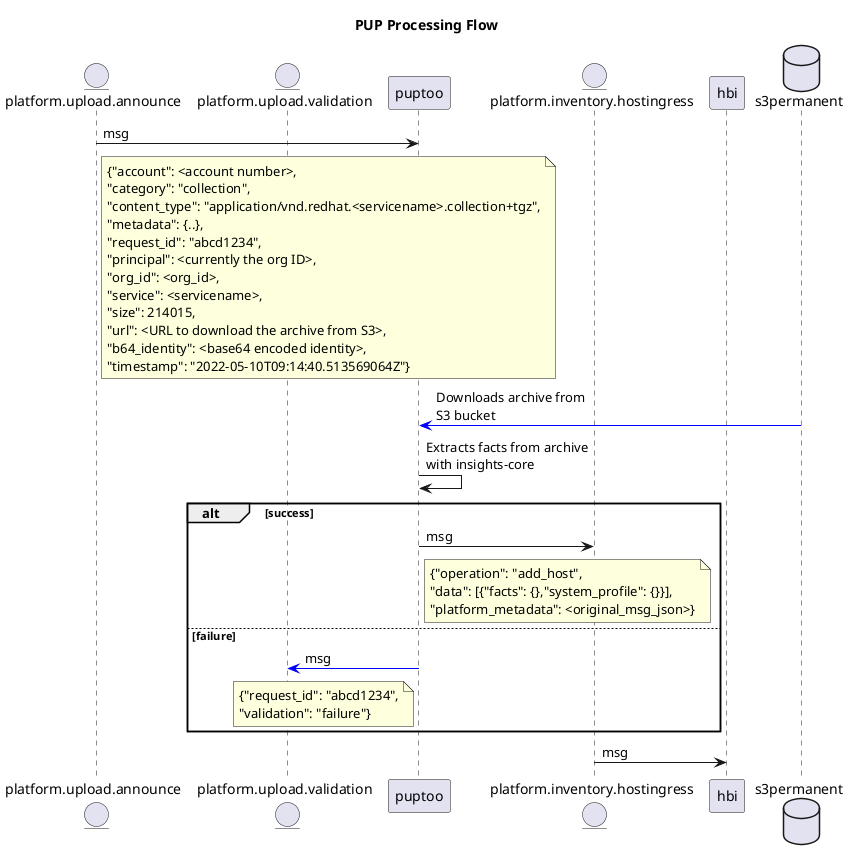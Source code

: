 @startuml
title PUP Processing Flow
entity platform.upload.announce
entity platform.upload.validation
participant puptoo
entity platform.inventory.hostingress
participant hbi
database s3permanent
platform.upload.announce->puptoo: msg
Note right of platform.upload.announce: {"account": <account number>,\n"category": "collection",\n"content_type": "application/vnd.redhat.<servicename>.collection+tgz",\n"metadata": {..},\n"request_id": "abcd1234",\n"principal": <currently the org ID>,\n"org_id": <org_id>,\n"service": <servicename>,\n"size": 214015,\n"url": <URL to download the archive from S3>,\n"b64_identity": <base64 encoded identity>,\n"timestamp": "2022-05-10T09:14:40.513569064Z"}
s3permanent[#blue]->puptoo: Downloads archive from\nS3 bucket
puptoo->puptoo: Extracts facts from archive\nwith insights-core
alt success
    puptoo->platform.inventory.hostingress: msg
    Note right of puptoo: {"operation": "add_host",\n"data": [{"facts": {},"system_profile": {}}],\n"platform_metadata": <original_msg_json>}
else failure
    puptoo[#blue]->platform.upload.validation: msg
    Note left of puptoo: {"request_id": "abcd1234",\n"validation": "failure"}
end
platform.inventory.hostingress->hbi: msg
@enduml